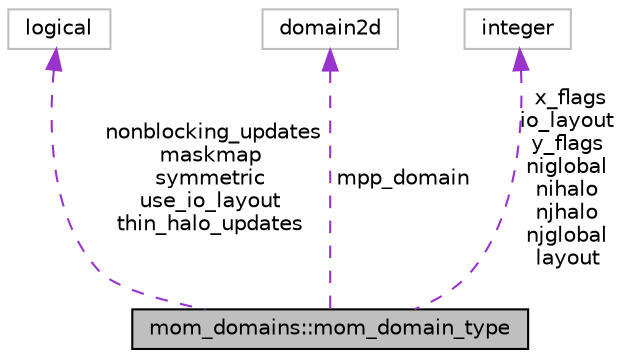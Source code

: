 digraph "mom_domains::mom_domain_type"
{
 // INTERACTIVE_SVG=YES
  edge [fontname="Helvetica",fontsize="10",labelfontname="Helvetica",labelfontsize="10"];
  node [fontname="Helvetica",fontsize="10",shape=record];
  Node1 [label="mom_domains::mom_domain_type",height=0.2,width=0.4,color="black", fillcolor="grey75", style="filled", fontcolor="black"];
  Node2 -> Node1 [dir="back",color="darkorchid3",fontsize="10",style="dashed",label=" nonblocking_updates\nmaskmap\nsymmetric\nuse_io_layout\nthin_halo_updates" ,fontname="Helvetica"];
  Node2 [label="logical",height=0.2,width=0.4,color="grey75", fillcolor="white", style="filled"];
  Node3 -> Node1 [dir="back",color="darkorchid3",fontsize="10",style="dashed",label=" mpp_domain" ,fontname="Helvetica"];
  Node3 [label="domain2d",height=0.2,width=0.4,color="grey75", fillcolor="white", style="filled"];
  Node4 -> Node1 [dir="back",color="darkorchid3",fontsize="10",style="dashed",label=" x_flags\nio_layout\ny_flags\nniglobal\nnihalo\nnjhalo\nnjglobal\nlayout" ,fontname="Helvetica"];
  Node4 [label="integer",height=0.2,width=0.4,color="grey75", fillcolor="white", style="filled"];
}
